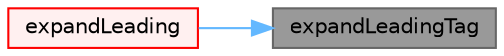 digraph "expandLeadingTag"
{
 // LATEX_PDF_SIZE
  bgcolor="transparent";
  edge [fontname=Helvetica,fontsize=10,labelfontname=Helvetica,labelfontsize=10];
  node [fontname=Helvetica,fontsize=10,shape=box,height=0.2,width=0.4];
  rankdir="RL";
  Node1 [id="Node000001",label="expandLeadingTag",height=0.2,width=0.4,color="gray40", fillcolor="grey60", style="filled", fontcolor="black",tooltip=" "];
  Node1 -> Node2 [id="edge1_Node000001_Node000002",dir="back",color="steelblue1",style="solid",tooltip=" "];
  Node2 [id="Node000002",label="expandLeading",height=0.2,width=0.4,color="red", fillcolor="#FFF0F0", style="filled",URL="$namespaceFoam.html#ab85c1ca0def490e1f36e6f0e6d9f17fe",tooltip=" "];
}
